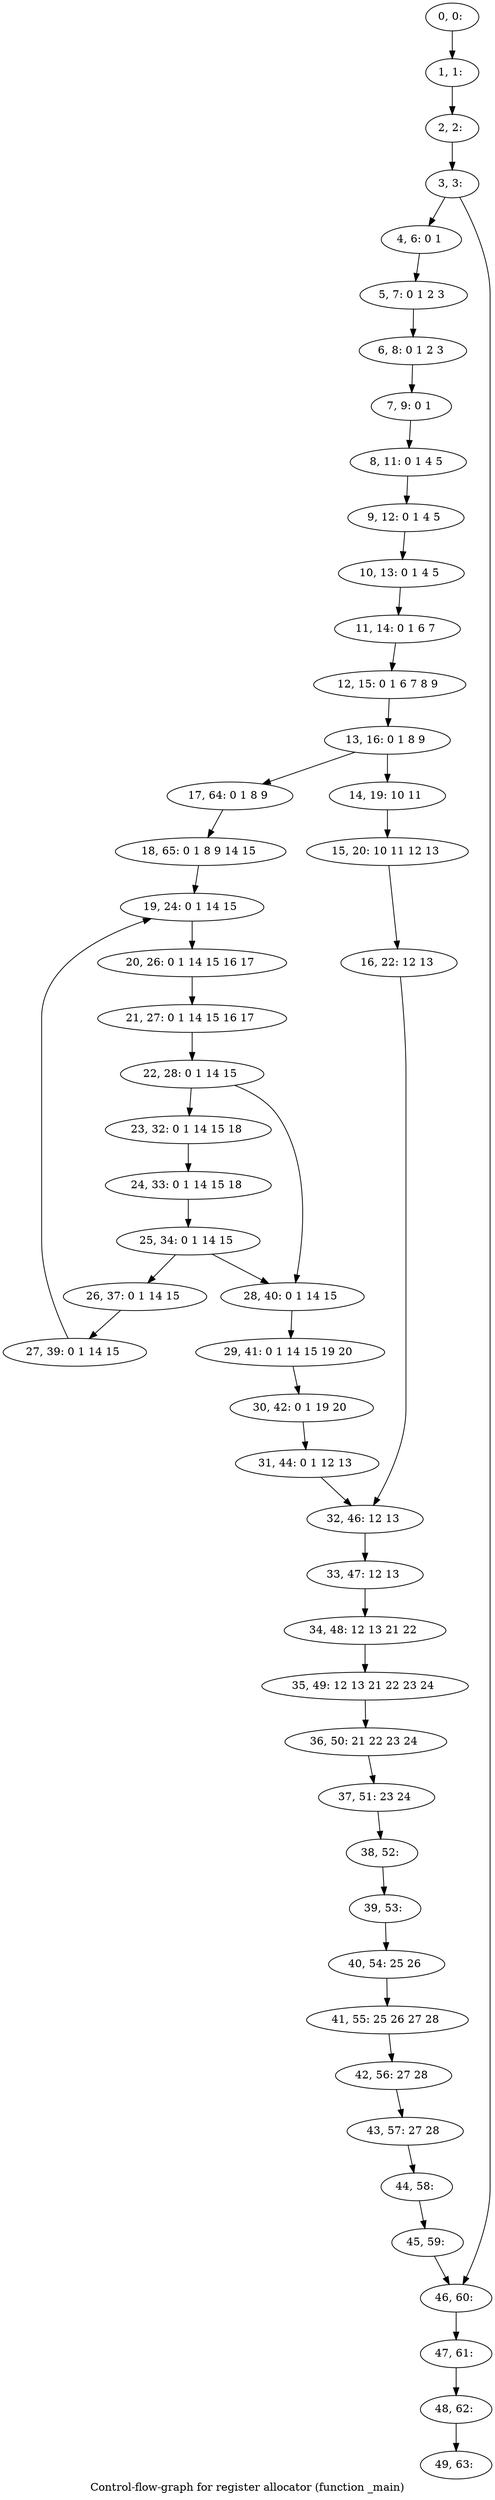 digraph G {
graph [label="Control-flow-graph for register allocator (function _main)"]
0[label="0, 0: "];
1[label="1, 1: "];
2[label="2, 2: "];
3[label="3, 3: "];
4[label="4, 6: 0 1 "];
5[label="5, 7: 0 1 2 3 "];
6[label="6, 8: 0 1 2 3 "];
7[label="7, 9: 0 1 "];
8[label="8, 11: 0 1 4 5 "];
9[label="9, 12: 0 1 4 5 "];
10[label="10, 13: 0 1 4 5 "];
11[label="11, 14: 0 1 6 7 "];
12[label="12, 15: 0 1 6 7 8 9 "];
13[label="13, 16: 0 1 8 9 "];
14[label="14, 19: 10 11 "];
15[label="15, 20: 10 11 12 13 "];
16[label="16, 22: 12 13 "];
17[label="17, 64: 0 1 8 9 "];
18[label="18, 65: 0 1 8 9 14 15 "];
19[label="19, 24: 0 1 14 15 "];
20[label="20, 26: 0 1 14 15 16 17 "];
21[label="21, 27: 0 1 14 15 16 17 "];
22[label="22, 28: 0 1 14 15 "];
23[label="23, 32: 0 1 14 15 18 "];
24[label="24, 33: 0 1 14 15 18 "];
25[label="25, 34: 0 1 14 15 "];
26[label="26, 37: 0 1 14 15 "];
27[label="27, 39: 0 1 14 15 "];
28[label="28, 40: 0 1 14 15 "];
29[label="29, 41: 0 1 14 15 19 20 "];
30[label="30, 42: 0 1 19 20 "];
31[label="31, 44: 0 1 12 13 "];
32[label="32, 46: 12 13 "];
33[label="33, 47: 12 13 "];
34[label="34, 48: 12 13 21 22 "];
35[label="35, 49: 12 13 21 22 23 24 "];
36[label="36, 50: 21 22 23 24 "];
37[label="37, 51: 23 24 "];
38[label="38, 52: "];
39[label="39, 53: "];
40[label="40, 54: 25 26 "];
41[label="41, 55: 25 26 27 28 "];
42[label="42, 56: 27 28 "];
43[label="43, 57: 27 28 "];
44[label="44, 58: "];
45[label="45, 59: "];
46[label="46, 60: "];
47[label="47, 61: "];
48[label="48, 62: "];
49[label="49, 63: "];
0->1 ;
1->2 ;
2->3 ;
3->4 ;
3->46 ;
4->5 ;
5->6 ;
6->7 ;
7->8 ;
8->9 ;
9->10 ;
10->11 ;
11->12 ;
12->13 ;
13->14 ;
13->17 ;
14->15 ;
15->16 ;
16->32 ;
17->18 ;
18->19 ;
19->20 ;
20->21 ;
21->22 ;
22->23 ;
22->28 ;
23->24 ;
24->25 ;
25->26 ;
25->28 ;
26->27 ;
27->19 ;
28->29 ;
29->30 ;
30->31 ;
31->32 ;
32->33 ;
33->34 ;
34->35 ;
35->36 ;
36->37 ;
37->38 ;
38->39 ;
39->40 ;
40->41 ;
41->42 ;
42->43 ;
43->44 ;
44->45 ;
45->46 ;
46->47 ;
47->48 ;
48->49 ;
}
